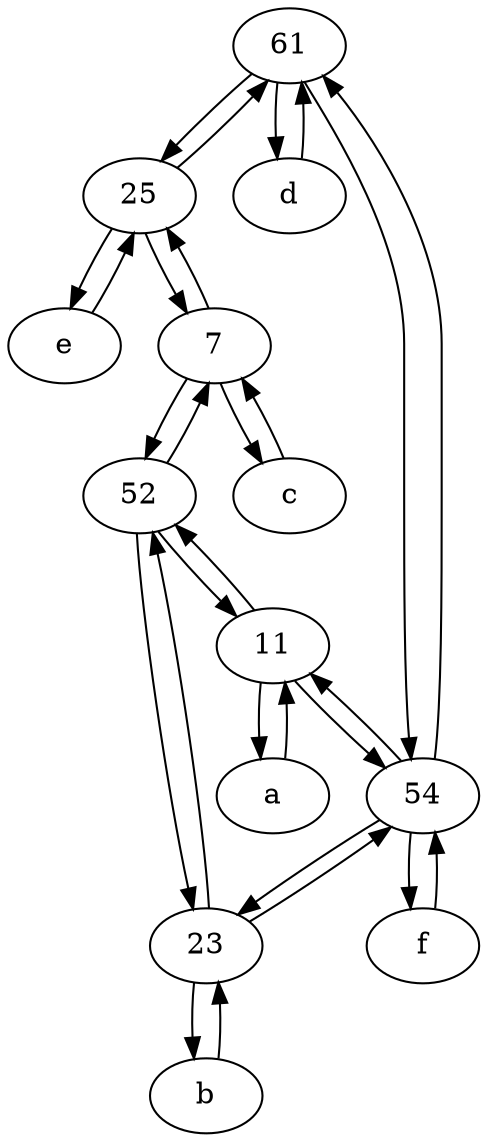 digraph  {
	61;
	25;
	b [pos="50,20!"];
	11;
	c [pos="20,10!"];
	d [pos="20,30!"];
	7;
	a [pos="40,10!"];
	52;
	54;
	23;
	f [pos="15,45!"];
	e [pos="30,50!"];
	52 -> 11;
	11 -> 54;
	61 -> 54;
	54 -> 11;
	25 -> e;
	e -> 25;
	11 -> 52;
	f -> 54;
	b -> 23;
	54 -> f;
	61 -> 25;
	11 -> a;
	25 -> 61;
	d -> 61;
	7 -> c;
	23 -> b;
	25 -> 7;
	61 -> d;
	52 -> 7;
	7 -> 25;
	23 -> 54;
	c -> 7;
	54 -> 23;
	7 -> 52;
	23 -> 52;
	54 -> 61;
	a -> 11;
	52 -> 23;

	}